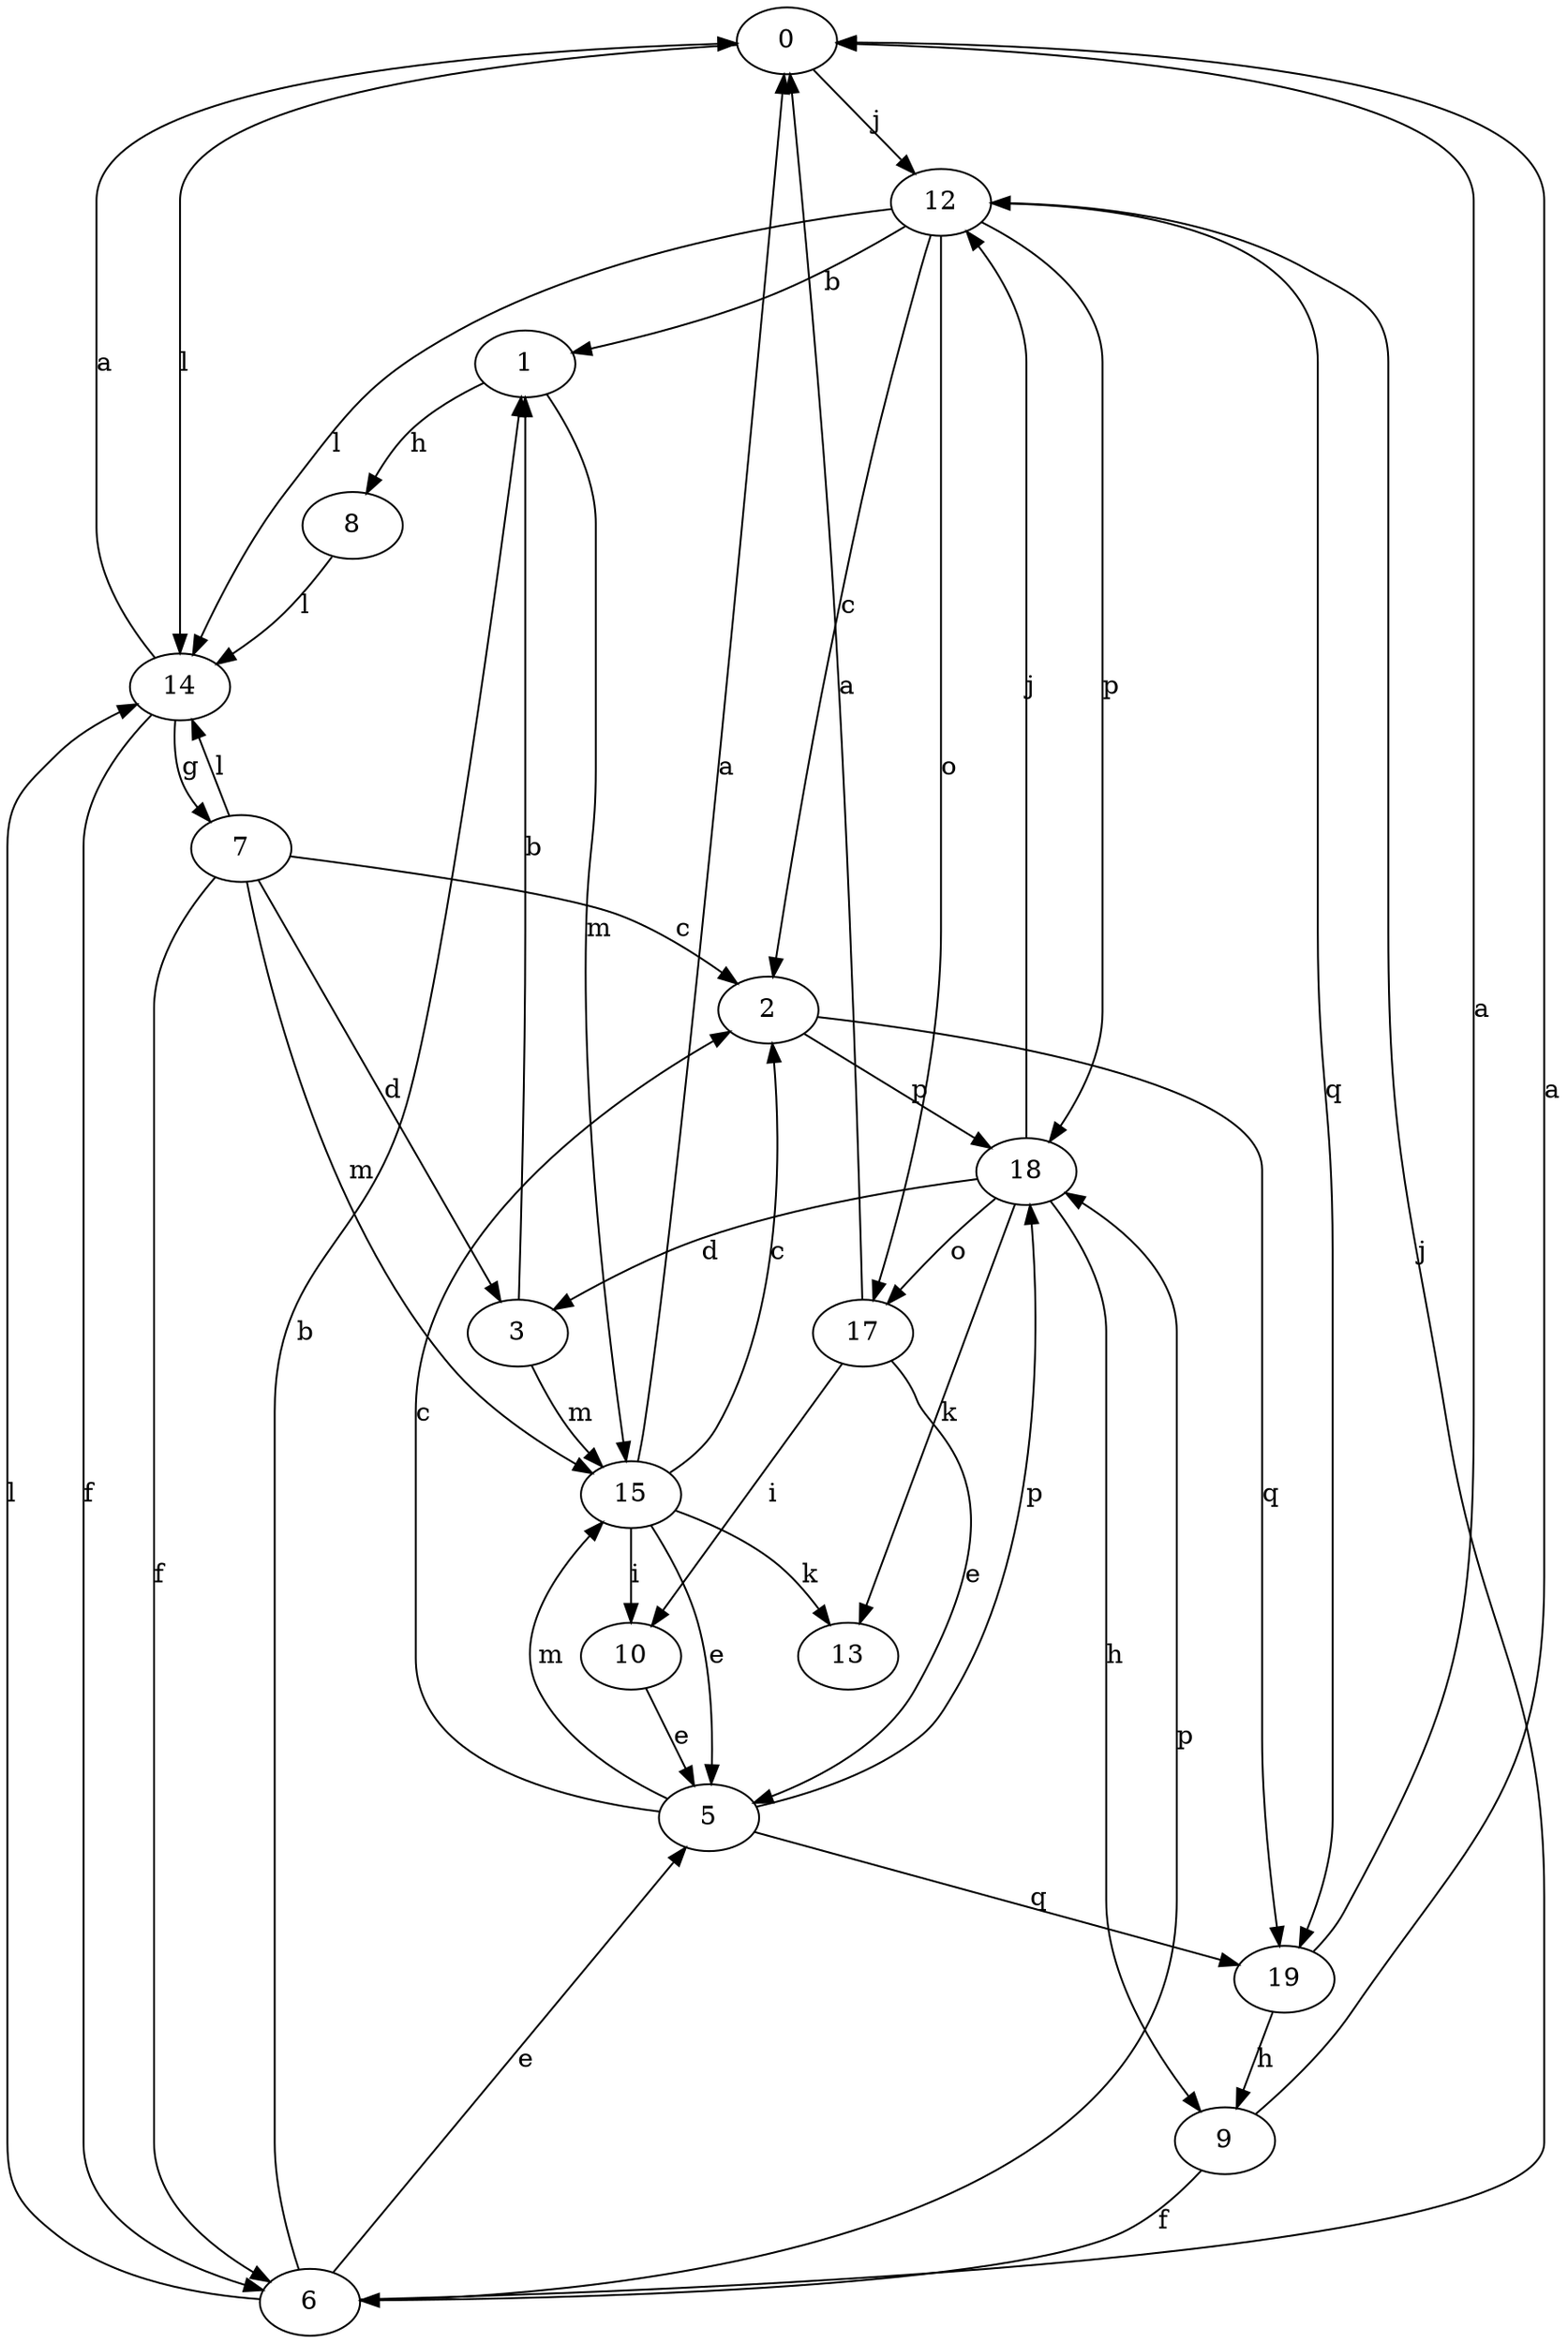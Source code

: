 strict digraph  {
0;
1;
2;
3;
5;
6;
7;
8;
9;
10;
12;
13;
14;
15;
17;
18;
19;
0 -> 12  [label=j];
0 -> 14  [label=l];
1 -> 8  [label=h];
1 -> 15  [label=m];
2 -> 18  [label=p];
2 -> 19  [label=q];
3 -> 1  [label=b];
3 -> 15  [label=m];
5 -> 2  [label=c];
5 -> 15  [label=m];
5 -> 18  [label=p];
5 -> 19  [label=q];
6 -> 1  [label=b];
6 -> 5  [label=e];
6 -> 12  [label=j];
6 -> 14  [label=l];
6 -> 18  [label=p];
7 -> 2  [label=c];
7 -> 3  [label=d];
7 -> 6  [label=f];
7 -> 14  [label=l];
7 -> 15  [label=m];
8 -> 14  [label=l];
9 -> 0  [label=a];
9 -> 6  [label=f];
10 -> 5  [label=e];
12 -> 1  [label=b];
12 -> 2  [label=c];
12 -> 14  [label=l];
12 -> 17  [label=o];
12 -> 18  [label=p];
12 -> 19  [label=q];
14 -> 0  [label=a];
14 -> 6  [label=f];
14 -> 7  [label=g];
15 -> 0  [label=a];
15 -> 2  [label=c];
15 -> 5  [label=e];
15 -> 10  [label=i];
15 -> 13  [label=k];
17 -> 0  [label=a];
17 -> 5  [label=e];
17 -> 10  [label=i];
18 -> 3  [label=d];
18 -> 9  [label=h];
18 -> 12  [label=j];
18 -> 13  [label=k];
18 -> 17  [label=o];
19 -> 0  [label=a];
19 -> 9  [label=h];
}
